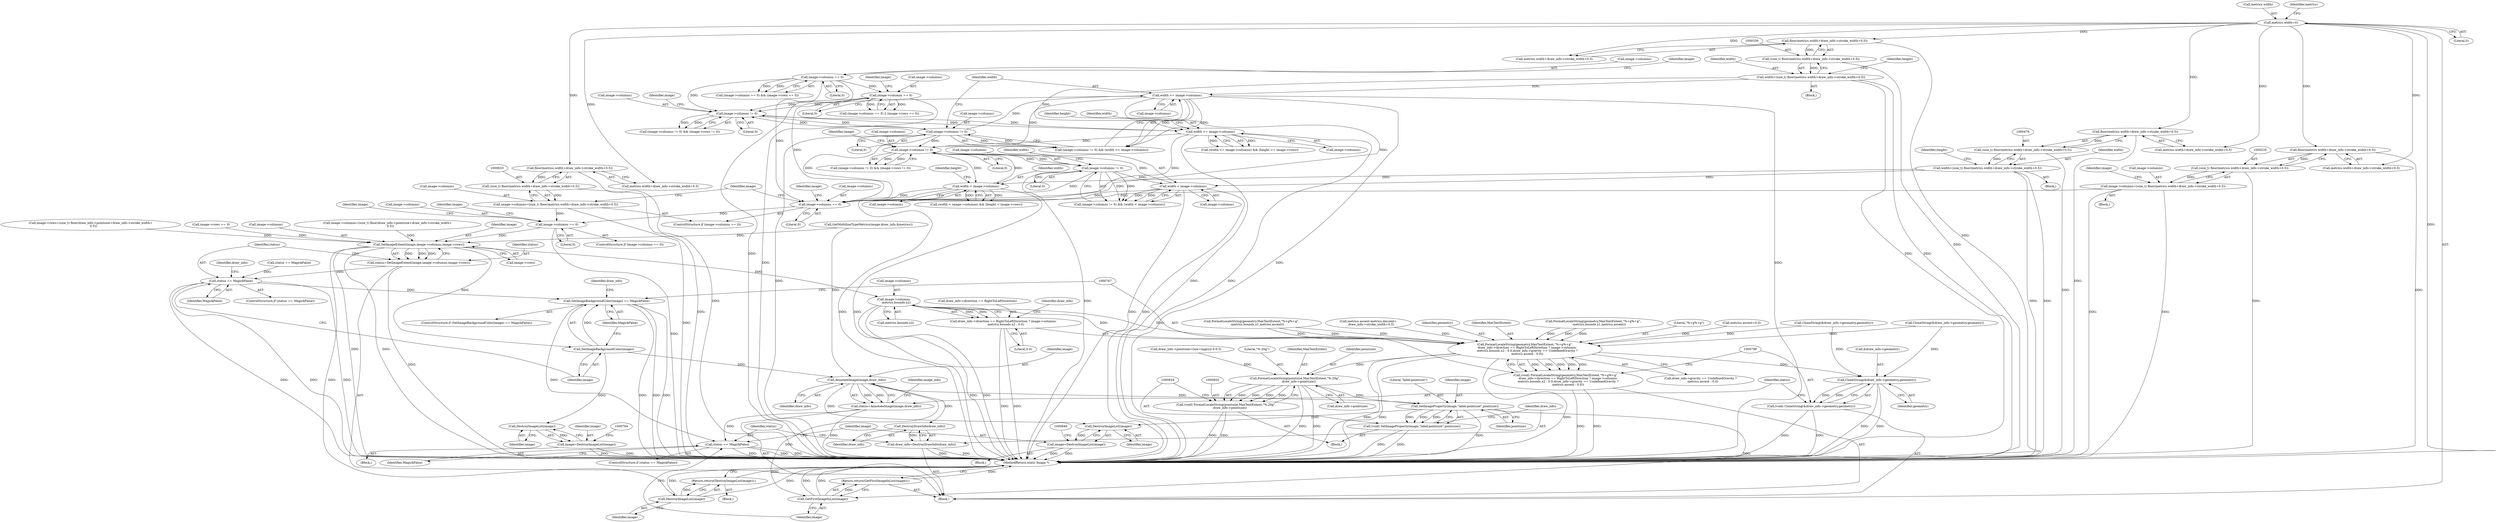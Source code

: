 digraph "0_ImageMagick_aeff00de228bc5a158c2a975ab47845d8a1db456_0@pointer" {
"1000645" [label="(Call,image->columns == 0)"];
"1000628" [label="(Call,image->columns=(size_t) floor(metrics.width+draw_info->stroke_width+0.5))"];
"1000632" [label="(Call,(size_t) floor(metrics.width+draw_info->stroke_width+0.5))"];
"1000634" [label="(Call,floor(metrics.width+draw_info->stroke_width+0.5))"];
"1000200" [label="(Call,metrics.width=0)"];
"1000623" [label="(Call,image->columns == 0)"];
"1000396" [label="(Call,width >= image->columns)"];
"1000333" [label="(Call,width=(size_t) floor(metrics.width+draw_info->stroke_width+0.5))"];
"1000335" [label="(Call,(size_t) floor(metrics.width+draw_info->stroke_width+0.5))"];
"1000337" [label="(Call,floor(metrics.width+draw_info->stroke_width+0.5))"];
"1000391" [label="(Call,image->columns != 0)"];
"1000363" [label="(Call,image->columns != 0)"];
"1000376" [label="(Call,width >= image->columns)"];
"1000219" [label="(Call,image->columns == 0)"];
"1000271" [label="(Call,image->columns == 0)"];
"1000545" [label="(Call,image->columns != 0)"];
"1000503" [label="(Call,image->columns != 0)"];
"1000516" [label="(Call,width < image->columns)"];
"1000473" [label="(Call,width=(size_t) floor(metrics.width+draw_info->stroke_width+0.5))"];
"1000475" [label="(Call,(size_t) floor(metrics.width+draw_info->stroke_width+0.5))"];
"1000477" [label="(Call,floor(metrics.width+draw_info->stroke_width+0.5))"];
"1000550" [label="(Call,width < image->columns)"];
"1000230" [label="(Call,image->columns=(size_t) floor(metrics.width+draw_info->stroke_width+0.5))"];
"1000234" [label="(Call,(size_t) floor(metrics.width+draw_info->stroke_width+0.5))"];
"1000236" [label="(Call,floor(metrics.width+draw_info->stroke_width+0.5))"];
"1000716" [label="(Call,SetImageExtent(image,image->columns,image->rows))"];
"1000714" [label="(Call,status=SetImageExtent(image,image->columns,image->rows))"];
"1000725" [label="(Call,status == MagickFalse)"];
"1000743" [label="(Call,SetImageBackgroundColor(image) == MagickFalse)"];
"1000839" [label="(Call,status == MagickFalse)"];
"1000740" [label="(Call,DestroyImageList(image))"];
"1000739" [label="(Return,return(DestroyImageList(image));)"];
"1000744" [label="(Call,SetImageBackgroundColor(image))"];
"1000760" [label="(Call,DestroyImageList(image))"];
"1000758" [label="(Call,image=DestroyImageList(image))"];
"1000808" [label="(Call,AnnotateImage(image,draw_info))"];
"1000806" [label="(Call,status=AnnotateImage(image,draw_info))"];
"1000830" [label="(Call,SetImageProperty(image,\"label:pointsize\",pointsize))"];
"1000828" [label="(Call,(void) SetImageProperty(image,\"label:pointsize\",pointsize))"];
"1000845" [label="(Call,DestroyImageList(image))"];
"1000843" [label="(Call,image=DestroyImageList(image))"];
"1000852" [label="(Call,GetFirstImageInList(image))"];
"1000851" [label="(Return,return(GetFirstImageInList(image));)"];
"1000836" [label="(Call,DestroyDrawInfo(draw_info))"];
"1000834" [label="(Call,draw_info=DestroyDrawInfo(draw_info))"];
"1000778" [label="(Call,image->columns-\n     metrics.bounds.x2)"];
"1000768" [label="(Call,FormatLocaleString(geometry,MaxTextExtent,\"%+g%+g\",\n     draw_info->direction == RightToLeftDirection ? image->columns-\n     metrics.bounds.x2 : 0.0,draw_info->gravity == UndefinedGravity ?\n     metrics.ascent : 0.0))"];
"1000766" [label="(Call,(void) FormatLocaleString(geometry,MaxTextExtent,\"%+g%+g\",\n     draw_info->direction == RightToLeftDirection ? image->columns-\n     metrics.bounds.x2 : 0.0,draw_info->gravity == UndefinedGravity ?\n     metrics.ascent : 0.0))"];
"1000800" [label="(Call,CloneString(&draw_info->geometry,geometry))"];
"1000798" [label="(Call,(void) CloneString(&draw_info->geometry,geometry))"];
"1000821" [label="(Call,FormatLocaleString(pointsize,MaxTextExtent,\"%.20g\",\n        draw_info->pointsize))"];
"1000819" [label="(Call,(void) FormatLocaleString(pointsize,MaxTextExtent,\"%.20g\",\n        draw_info->pointsize))"];
"1000772" [label="(Call,draw_info->direction == RightToLeftDirection ? image->columns-\n     metrics.bounds.x2 : 0.0)"];
"1000204" [label="(Literal,0)"];
"1000629" [label="(Call,image->columns)"];
"1000226" [label="(Identifier,image)"];
"1000275" [label="(Literal,0)"];
"1000645" [label="(Call,image->columns == 0)"];
"1000544" [label="(Call,(image->columns != 0) && (width < image->columns))"];
"1000507" [label="(Literal,0)"];
"1000744" [label="(Call,SetImageBackgroundColor(image))"];
"1000727" [label="(Identifier,MagickFalse)"];
"1000745" [label="(Identifier,image)"];
"1000367" [label="(Literal,0)"];
"1000600" [label="(Call,status == MagickFalse)"];
"1000810" [label="(Identifier,draw_info)"];
"1000623" [label="(Call,image->columns == 0)"];
"1000768" [label="(Call,FormatLocaleString(geometry,MaxTextExtent,\"%+g%+g\",\n     draw_info->direction == RightToLeftDirection ? image->columns-\n     metrics.bounds.x2 : 0.0,draw_info->gravity == UndefinedGravity ?\n     metrics.ascent : 0.0))"];
"1000693" [label="(Call,image->rows == 0)"];
"1000760" [label="(Call,DestroyImageList(image))"];
"1000806" [label="(Call,status=AnnotateImage(image,draw_info))"];
"1000552" [label="(Call,image->columns)"];
"1000503" [label="(Call,image->columns != 0)"];
"1000335" [label="(Call,(size_t) floor(metrics.width+draw_info->stroke_width+0.5))"];
"1000630" [label="(Identifier,image)"];
"1000272" [label="(Call,image->columns)"];
"1000841" [label="(Identifier,MagickFalse)"];
"1000854" [label="(MethodReturn,static Image *)"];
"1000510" [label="(Identifier,image)"];
"1000364" [label="(Call,image->columns)"];
"1000805" [label="(Identifier,geometry)"];
"1000739" [label="(Return,return(DestroyImageList(image));)"];
"1000201" [label="(Call,metrics.width)"];
"1000375" [label="(Call,(width >= image->columns) && (height >= image->rows))"];
"1000782" [label="(Call,metrics.bounds.x2)"];
"1000473" [label="(Call,width=(size_t) floor(metrics.width+draw_info->stroke_width+0.5))"];
"1000747" [label="(Block,)"];
"1000624" [label="(Call,image->columns)"];
"1000362" [label="(Call,(image->columns != 0) && (image->rows != 0))"];
"1000836" [label="(Call,DestroyDrawInfo(draw_info))"];
"1000824" [label="(Literal,\"%.20g\")"];
"1000743" [label="(Call,SetImageBackgroundColor(image) == MagickFalse)"];
"1000628" [label="(Call,image->columns=(size_t) floor(metrics.width+draw_info->stroke_width+0.5))"];
"1000270" [label="(Call,(image->columns == 0) || (image->rows == 0))"];
"1000594" [label="(Call,GetMultilineTypeMetrics(image,draw_info,&metrics))"];
"1000819" [label="(Call,(void) FormatLocaleString(pointsize,MaxTextExtent,\"%.20g\",\n        draw_info->pointsize))"];
"1000460" [label="(Call,CloneString(&draw_info->geometry,geometry))"];
"1000834" [label="(Call,draw_info=DestroyDrawInfo(draw_info))"];
"1000299" [label="(Call,FormatLocaleString(geometry,MaxTextExtent,\"%+g%+g\",\n            -metrics.bounds.x1,metrics.ascent))"];
"1000679" [label="(Call,metrics.ascent-metrics.descent+\n      draw_info->stroke_width+0.5)"];
"1000649" [label="(Literal,0)"];
"1000669" [label="(Identifier,image)"];
"1000740" [label="(Call,DestroyImageList(image))"];
"1000769" [label="(Identifier,geometry)"];
"1000770" [label="(Identifier,MaxTextExtent)"];
"1000517" [label="(Identifier,width)"];
"1000832" [label="(Literal,\"label:pointsize\")"];
"1000788" [label="(Call,draw_info->gravity == UndefinedGravity ?\n     metrics.ascent : 0.0)"];
"1000632" [label="(Call,(size_t) floor(metrics.width+draw_info->stroke_width+0.5))"];
"1000333" [label="(Call,width=(size_t) floor(metrics.width+draw_info->stroke_width+0.5))"];
"1000726" [label="(Identifier,status)"];
"1000230" [label="(Call,image->columns=(size_t) floor(metrics.width+draw_info->stroke_width+0.5))"];
"1000439" [label="(Call,FormatLocaleString(geometry,MaxTextExtent,\"%+g%+g\",\n            -metrics.bounds.x1,metrics.ascent))"];
"1000550" [label="(Call,width < image->columns)"];
"1000392" [label="(Call,image->columns)"];
"1000229" [label="(Block,)"];
"1000715" [label="(Identifier,status)"];
"1000376" [label="(Call,width >= image->columns)"];
"1000382" [label="(Identifier,height)"];
"1000821" [label="(Call,FormatLocaleString(pointsize,MaxTextExtent,\"%.20g\",\n        draw_info->pointsize))"];
"1000721" [label="(Call,image->rows)"];
"1000741" [label="(Identifier,image)"];
"1000831" [label="(Identifier,image)"];
"1000843" [label="(Call,image=DestroyImageList(image))"];
"1000742" [label="(ControlStructure,if (SetImageBackgroundColor(image) == MagickFalse))"];
"1000846" [label="(Identifier,image)"];
"1000635" [label="(Call,metrics.width+draw_info->stroke_width+0.5)"];
"1000396" [label="(Call,width >= image->columns)"];
"1000334" [label="(Identifier,width)"];
"1000549" [label="(Literal,0)"];
"1000427" [label="(Block,)"];
"1000474" [label="(Identifier,width)"];
"1000634" [label="(Call,floor(metrics.width+draw_info->stroke_width+0.5))"];
"1000779" [label="(Call,image->columns)"];
"1000835" [label="(Identifier,draw_info)"];
"1000761" [label="(Identifier,image)"];
"1000718" [label="(Call,image->columns)"];
"1000758" [label="(Call,image=DestroyImageList(image))"];
"1000488" [label="(Identifier,height)"];
"1000823" [label="(Identifier,MaxTextExtent)"];
"1000200" [label="(Call,metrics.width=0)"];
"1000627" [label="(Literal,0)"];
"1000730" [label="(Identifier,draw_info)"];
"1000809" [label="(Identifier,image)"];
"1000728" [label="(Block,)"];
"1000337" [label="(Call,floor(metrics.width+draw_info->stroke_width+0.5))"];
"1000746" [label="(Identifier,MagickFalse)"];
"1000644" [label="(ControlStructure,if (image->columns == 0))"];
"1000647" [label="(Identifier,image)"];
"1000377" [label="(Identifier,width)"];
"1000234" [label="(Call,(size_t) floor(metrics.width+draw_info->stroke_width+0.5))"];
"1000844" [label="(Identifier,image)"];
"1000814" [label="(Identifier,image_info)"];
"1000771" [label="(Literal,\"%+g%+g\")"];
"1000475" [label="(Call,(size_t) floor(metrics.width+draw_info->stroke_width+0.5))"];
"1000773" [label="(Call,draw_info->direction == RightToLeftDirection)"];
"1000248" [label="(Identifier,image)"];
"1000830" [label="(Call,SetImageProperty(image,\"label:pointsize\",pointsize))"];
"1000363" [label="(Call,image->columns != 0)"];
"1000837" [label="(Identifier,draw_info)"];
"1000478" [label="(Call,metrics.width+draw_info->stroke_width+0.5)"];
"1000808" [label="(Call,AnnotateImage(image,draw_info))"];
"1000546" [label="(Call,image->columns)"];
"1000650" [label="(Call,image->columns=(size_t) floor(draw_info->pointsize+draw_info->stroke_width+\n      0.5))"];
"1000791" [label="(Identifier,draw_info)"];
"1000516" [label="(Call,width < image->columns)"];
"1000522" [label="(Identifier,height)"];
"1000817" [label="(Block,)"];
"1000518" [label="(Call,image->columns)"];
"1000502" [label="(Call,(image->columns != 0) && (image->rows != 0))"];
"1000271" [label="(Call,image->columns == 0)"];
"1000822" [label="(Identifier,pointsize)"];
"1000223" [label="(Literal,0)"];
"1000545" [label="(Call,image->columns != 0)"];
"1000853" [label="(Identifier,image)"];
"1000725" [label="(Call,status == MagickFalse)"];
"1000833" [label="(Identifier,pointsize)"];
"1000842" [label="(Block,)"];
"1000798" [label="(Call,(void) CloneString(&draw_info->geometry,geometry))"];
"1000207" [label="(Identifier,metrics)"];
"1000759" [label="(Identifier,image)"];
"1000391" [label="(Call,image->columns != 0)"];
"1000766" [label="(Call,(void) FormatLocaleString(geometry,MaxTextExtent,\"%+g%+g\",\n     draw_info->direction == RightToLeftDirection ? image->columns-\n     metrics.bounds.x2 : 0.0,draw_info->gravity == UndefinedGravity ?\n     metrics.ascent : 0.0))"];
"1000320" [label="(Call,CloneString(&draw_info->geometry,geometry))"];
"1000338" [label="(Call,metrics.width+draw_info->stroke_width+0.5)"];
"1000646" [label="(Call,image->columns)"];
"1000378" [label="(Call,image->columns)"];
"1000477" [label="(Call,floor(metrics.width+draw_info->stroke_width+0.5))"];
"1000348" [label="(Identifier,height)"];
"1000801" [label="(Call,&draw_info->geometry)"];
"1000800" [label="(Call,CloneString(&draw_info->geometry,geometry))"];
"1000220" [label="(Call,image->columns)"];
"1000218" [label="(Call,(image->columns == 0) && (image->rows == 0))"];
"1000724" [label="(ControlStructure,if (status == MagickFalse))"];
"1000581" [label="(Call,draw_info->pointsize=(low+high)/2.0-0.5)"];
"1000390" [label="(Call,(image->columns != 0) && (width >= image->columns))"];
"1000296" [label="(Block,)"];
"1000714" [label="(Call,status=SetImageExtent(image,image->columns,image->rows))"];
"1000840" [label="(Identifier,status)"];
"1000807" [label="(Identifier,status)"];
"1000825" [label="(Call,draw_info->pointsize)"];
"1000851" [label="(Return,return(GetFirstImageInList(image));)"];
"1000622" [label="(ControlStructure,if (image->columns == 0))"];
"1000219" [label="(Call,image->columns == 0)"];
"1000839" [label="(Call,status == MagickFalse)"];
"1000852" [label="(Call,GetFirstImageInList(image))"];
"1000395" [label="(Literal,0)"];
"1000397" [label="(Identifier,width)"];
"1000205" [label="(Call,metrics.ascent=0.0)"];
"1000236" [label="(Call,floor(metrics.width+draw_info->stroke_width+0.5))"];
"1000515" [label="(Call,(width < image->columns) && (height < image->rows))"];
"1000370" [label="(Identifier,image)"];
"1000845" [label="(Call,DestroyImageList(image))"];
"1000787" [label="(Literal,0.0)"];
"1000716" [label="(Call,SetImageExtent(image,image->columns,image->rows))"];
"1000106" [label="(Block,)"];
"1000717" [label="(Identifier,image)"];
"1000749" [label="(Identifier,draw_info)"];
"1000231" [label="(Call,image->columns)"];
"1000772" [label="(Call,draw_info->direction == RightToLeftDirection ? image->columns-\n     metrics.bounds.x2 : 0.0)"];
"1000237" [label="(Call,metrics.width+draw_info->stroke_width+0.5)"];
"1000551" [label="(Identifier,width)"];
"1000698" [label="(Call,image->rows=(size_t) floor(draw_info->pointsize+draw_info->stroke_width+\n      0.5))"];
"1000504" [label="(Call,image->columns)"];
"1000398" [label="(Call,image->columns)"];
"1000828" [label="(Call,(void) SetImageProperty(image,\"label:pointsize\",pointsize))"];
"1000838" [label="(ControlStructure,if (status == MagickFalse))"];
"1000278" [label="(Identifier,image)"];
"1000652" [label="(Identifier,image)"];
"1000778" [label="(Call,image->columns-\n     metrics.bounds.x2)"];
"1000645" -> "1000644"  [label="AST: "];
"1000645" -> "1000649"  [label="CFG: "];
"1000646" -> "1000645"  [label="AST: "];
"1000649" -> "1000645"  [label="AST: "];
"1000652" -> "1000645"  [label="CFG: "];
"1000669" -> "1000645"  [label="CFG: "];
"1000645" -> "1000854"  [label="DDG: "];
"1000628" -> "1000645"  [label="DDG: "];
"1000623" -> "1000645"  [label="DDG: "];
"1000645" -> "1000716"  [label="DDG: "];
"1000628" -> "1000622"  [label="AST: "];
"1000628" -> "1000632"  [label="CFG: "];
"1000629" -> "1000628"  [label="AST: "];
"1000632" -> "1000628"  [label="AST: "];
"1000647" -> "1000628"  [label="CFG: "];
"1000628" -> "1000854"  [label="DDG: "];
"1000632" -> "1000628"  [label="DDG: "];
"1000632" -> "1000634"  [label="CFG: "];
"1000633" -> "1000632"  [label="AST: "];
"1000634" -> "1000632"  [label="AST: "];
"1000632" -> "1000854"  [label="DDG: "];
"1000634" -> "1000632"  [label="DDG: "];
"1000634" -> "1000635"  [label="CFG: "];
"1000635" -> "1000634"  [label="AST: "];
"1000634" -> "1000854"  [label="DDG: "];
"1000200" -> "1000634"  [label="DDG: "];
"1000200" -> "1000106"  [label="AST: "];
"1000200" -> "1000204"  [label="CFG: "];
"1000201" -> "1000200"  [label="AST: "];
"1000204" -> "1000200"  [label="AST: "];
"1000207" -> "1000200"  [label="CFG: "];
"1000200" -> "1000854"  [label="DDG: "];
"1000200" -> "1000236"  [label="DDG: "];
"1000200" -> "1000237"  [label="DDG: "];
"1000200" -> "1000337"  [label="DDG: "];
"1000200" -> "1000338"  [label="DDG: "];
"1000200" -> "1000477"  [label="DDG: "];
"1000200" -> "1000478"  [label="DDG: "];
"1000200" -> "1000635"  [label="DDG: "];
"1000623" -> "1000622"  [label="AST: "];
"1000623" -> "1000627"  [label="CFG: "];
"1000624" -> "1000623"  [label="AST: "];
"1000627" -> "1000623"  [label="AST: "];
"1000630" -> "1000623"  [label="CFG: "];
"1000647" -> "1000623"  [label="CFG: "];
"1000396" -> "1000623"  [label="DDG: "];
"1000391" -> "1000623"  [label="DDG: "];
"1000545" -> "1000623"  [label="DDG: "];
"1000516" -> "1000623"  [label="DDG: "];
"1000230" -> "1000623"  [label="DDG: "];
"1000376" -> "1000623"  [label="DDG: "];
"1000219" -> "1000623"  [label="DDG: "];
"1000271" -> "1000623"  [label="DDG: "];
"1000550" -> "1000623"  [label="DDG: "];
"1000396" -> "1000390"  [label="AST: "];
"1000396" -> "1000398"  [label="CFG: "];
"1000397" -> "1000396"  [label="AST: "];
"1000398" -> "1000396"  [label="AST: "];
"1000390" -> "1000396"  [label="CFG: "];
"1000396" -> "1000854"  [label="DDG: "];
"1000396" -> "1000854"  [label="DDG: "];
"1000396" -> "1000363"  [label="DDG: "];
"1000396" -> "1000390"  [label="DDG: "];
"1000396" -> "1000390"  [label="DDG: "];
"1000333" -> "1000396"  [label="DDG: "];
"1000391" -> "1000396"  [label="DDG: "];
"1000396" -> "1000503"  [label="DDG: "];
"1000333" -> "1000296"  [label="AST: "];
"1000333" -> "1000335"  [label="CFG: "];
"1000334" -> "1000333"  [label="AST: "];
"1000335" -> "1000333"  [label="AST: "];
"1000348" -> "1000333"  [label="CFG: "];
"1000333" -> "1000854"  [label="DDG: "];
"1000333" -> "1000854"  [label="DDG: "];
"1000335" -> "1000333"  [label="DDG: "];
"1000333" -> "1000376"  [label="DDG: "];
"1000335" -> "1000337"  [label="CFG: "];
"1000336" -> "1000335"  [label="AST: "];
"1000337" -> "1000335"  [label="AST: "];
"1000335" -> "1000854"  [label="DDG: "];
"1000337" -> "1000335"  [label="DDG: "];
"1000337" -> "1000338"  [label="CFG: "];
"1000338" -> "1000337"  [label="AST: "];
"1000337" -> "1000854"  [label="DDG: "];
"1000391" -> "1000390"  [label="AST: "];
"1000391" -> "1000395"  [label="CFG: "];
"1000392" -> "1000391"  [label="AST: "];
"1000395" -> "1000391"  [label="AST: "];
"1000397" -> "1000391"  [label="CFG: "];
"1000390" -> "1000391"  [label="CFG: "];
"1000391" -> "1000854"  [label="DDG: "];
"1000391" -> "1000363"  [label="DDG: "];
"1000391" -> "1000390"  [label="DDG: "];
"1000391" -> "1000390"  [label="DDG: "];
"1000363" -> "1000391"  [label="DDG: "];
"1000391" -> "1000503"  [label="DDG: "];
"1000363" -> "1000362"  [label="AST: "];
"1000363" -> "1000367"  [label="CFG: "];
"1000364" -> "1000363"  [label="AST: "];
"1000367" -> "1000363"  [label="AST: "];
"1000370" -> "1000363"  [label="CFG: "];
"1000362" -> "1000363"  [label="CFG: "];
"1000363" -> "1000362"  [label="DDG: "];
"1000363" -> "1000362"  [label="DDG: "];
"1000376" -> "1000363"  [label="DDG: "];
"1000219" -> "1000363"  [label="DDG: "];
"1000271" -> "1000363"  [label="DDG: "];
"1000363" -> "1000376"  [label="DDG: "];
"1000376" -> "1000375"  [label="AST: "];
"1000376" -> "1000378"  [label="CFG: "];
"1000377" -> "1000376"  [label="AST: "];
"1000378" -> "1000376"  [label="AST: "];
"1000382" -> "1000376"  [label="CFG: "];
"1000375" -> "1000376"  [label="CFG: "];
"1000376" -> "1000854"  [label="DDG: "];
"1000376" -> "1000854"  [label="DDG: "];
"1000376" -> "1000375"  [label="DDG: "];
"1000376" -> "1000375"  [label="DDG: "];
"1000376" -> "1000503"  [label="DDG: "];
"1000219" -> "1000218"  [label="AST: "];
"1000219" -> "1000223"  [label="CFG: "];
"1000220" -> "1000219"  [label="AST: "];
"1000223" -> "1000219"  [label="AST: "];
"1000226" -> "1000219"  [label="CFG: "];
"1000218" -> "1000219"  [label="CFG: "];
"1000219" -> "1000854"  [label="DDG: "];
"1000219" -> "1000218"  [label="DDG: "];
"1000219" -> "1000218"  [label="DDG: "];
"1000219" -> "1000271"  [label="DDG: "];
"1000271" -> "1000270"  [label="AST: "];
"1000271" -> "1000275"  [label="CFG: "];
"1000272" -> "1000271"  [label="AST: "];
"1000275" -> "1000271"  [label="AST: "];
"1000278" -> "1000271"  [label="CFG: "];
"1000270" -> "1000271"  [label="CFG: "];
"1000271" -> "1000854"  [label="DDG: "];
"1000271" -> "1000270"  [label="DDG: "];
"1000271" -> "1000270"  [label="DDG: "];
"1000545" -> "1000544"  [label="AST: "];
"1000545" -> "1000549"  [label="CFG: "];
"1000546" -> "1000545"  [label="AST: "];
"1000549" -> "1000545"  [label="AST: "];
"1000551" -> "1000545"  [label="CFG: "];
"1000544" -> "1000545"  [label="CFG: "];
"1000545" -> "1000854"  [label="DDG: "];
"1000545" -> "1000503"  [label="DDG: "];
"1000545" -> "1000544"  [label="DDG: "];
"1000545" -> "1000544"  [label="DDG: "];
"1000503" -> "1000545"  [label="DDG: "];
"1000545" -> "1000550"  [label="DDG: "];
"1000503" -> "1000502"  [label="AST: "];
"1000503" -> "1000507"  [label="CFG: "];
"1000504" -> "1000503"  [label="AST: "];
"1000507" -> "1000503"  [label="AST: "];
"1000510" -> "1000503"  [label="CFG: "];
"1000502" -> "1000503"  [label="CFG: "];
"1000503" -> "1000502"  [label="DDG: "];
"1000503" -> "1000502"  [label="DDG: "];
"1000516" -> "1000503"  [label="DDG: "];
"1000550" -> "1000503"  [label="DDG: "];
"1000503" -> "1000516"  [label="DDG: "];
"1000516" -> "1000515"  [label="AST: "];
"1000516" -> "1000518"  [label="CFG: "];
"1000517" -> "1000516"  [label="AST: "];
"1000518" -> "1000516"  [label="AST: "];
"1000522" -> "1000516"  [label="CFG: "];
"1000515" -> "1000516"  [label="CFG: "];
"1000516" -> "1000854"  [label="DDG: "];
"1000516" -> "1000854"  [label="DDG: "];
"1000516" -> "1000515"  [label="DDG: "];
"1000516" -> "1000515"  [label="DDG: "];
"1000473" -> "1000516"  [label="DDG: "];
"1000473" -> "1000427"  [label="AST: "];
"1000473" -> "1000475"  [label="CFG: "];
"1000474" -> "1000473"  [label="AST: "];
"1000475" -> "1000473"  [label="AST: "];
"1000488" -> "1000473"  [label="CFG: "];
"1000473" -> "1000854"  [label="DDG: "];
"1000473" -> "1000854"  [label="DDG: "];
"1000475" -> "1000473"  [label="DDG: "];
"1000473" -> "1000550"  [label="DDG: "];
"1000475" -> "1000477"  [label="CFG: "];
"1000476" -> "1000475"  [label="AST: "];
"1000477" -> "1000475"  [label="AST: "];
"1000475" -> "1000854"  [label="DDG: "];
"1000477" -> "1000475"  [label="DDG: "];
"1000477" -> "1000478"  [label="CFG: "];
"1000478" -> "1000477"  [label="AST: "];
"1000477" -> "1000854"  [label="DDG: "];
"1000550" -> "1000544"  [label="AST: "];
"1000550" -> "1000552"  [label="CFG: "];
"1000551" -> "1000550"  [label="AST: "];
"1000552" -> "1000550"  [label="AST: "];
"1000544" -> "1000550"  [label="CFG: "];
"1000550" -> "1000854"  [label="DDG: "];
"1000550" -> "1000854"  [label="DDG: "];
"1000550" -> "1000544"  [label="DDG: "];
"1000550" -> "1000544"  [label="DDG: "];
"1000230" -> "1000229"  [label="AST: "];
"1000230" -> "1000234"  [label="CFG: "];
"1000231" -> "1000230"  [label="AST: "];
"1000234" -> "1000230"  [label="AST: "];
"1000248" -> "1000230"  [label="CFG: "];
"1000230" -> "1000854"  [label="DDG: "];
"1000230" -> "1000854"  [label="DDG: "];
"1000234" -> "1000230"  [label="DDG: "];
"1000234" -> "1000236"  [label="CFG: "];
"1000235" -> "1000234"  [label="AST: "];
"1000236" -> "1000234"  [label="AST: "];
"1000234" -> "1000854"  [label="DDG: "];
"1000236" -> "1000234"  [label="DDG: "];
"1000236" -> "1000237"  [label="CFG: "];
"1000237" -> "1000236"  [label="AST: "];
"1000236" -> "1000854"  [label="DDG: "];
"1000716" -> "1000714"  [label="AST: "];
"1000716" -> "1000721"  [label="CFG: "];
"1000717" -> "1000716"  [label="AST: "];
"1000718" -> "1000716"  [label="AST: "];
"1000721" -> "1000716"  [label="AST: "];
"1000714" -> "1000716"  [label="CFG: "];
"1000716" -> "1000854"  [label="DDG: "];
"1000716" -> "1000854"  [label="DDG: "];
"1000716" -> "1000714"  [label="DDG: "];
"1000716" -> "1000714"  [label="DDG: "];
"1000716" -> "1000714"  [label="DDG: "];
"1000594" -> "1000716"  [label="DDG: "];
"1000650" -> "1000716"  [label="DDG: "];
"1000698" -> "1000716"  [label="DDG: "];
"1000693" -> "1000716"  [label="DDG: "];
"1000716" -> "1000740"  [label="DDG: "];
"1000716" -> "1000744"  [label="DDG: "];
"1000716" -> "1000778"  [label="DDG: "];
"1000714" -> "1000106"  [label="AST: "];
"1000715" -> "1000714"  [label="AST: "];
"1000726" -> "1000714"  [label="CFG: "];
"1000714" -> "1000854"  [label="DDG: "];
"1000714" -> "1000725"  [label="DDG: "];
"1000725" -> "1000724"  [label="AST: "];
"1000725" -> "1000727"  [label="CFG: "];
"1000726" -> "1000725"  [label="AST: "];
"1000727" -> "1000725"  [label="AST: "];
"1000730" -> "1000725"  [label="CFG: "];
"1000745" -> "1000725"  [label="CFG: "];
"1000725" -> "1000854"  [label="DDG: "];
"1000725" -> "1000854"  [label="DDG: "];
"1000725" -> "1000854"  [label="DDG: "];
"1000600" -> "1000725"  [label="DDG: "];
"1000725" -> "1000743"  [label="DDG: "];
"1000743" -> "1000742"  [label="AST: "];
"1000743" -> "1000746"  [label="CFG: "];
"1000744" -> "1000743"  [label="AST: "];
"1000746" -> "1000743"  [label="AST: "];
"1000749" -> "1000743"  [label="CFG: "];
"1000767" -> "1000743"  [label="CFG: "];
"1000743" -> "1000854"  [label="DDG: "];
"1000743" -> "1000854"  [label="DDG: "];
"1000743" -> "1000854"  [label="DDG: "];
"1000744" -> "1000743"  [label="DDG: "];
"1000743" -> "1000839"  [label="DDG: "];
"1000839" -> "1000838"  [label="AST: "];
"1000839" -> "1000841"  [label="CFG: "];
"1000840" -> "1000839"  [label="AST: "];
"1000841" -> "1000839"  [label="AST: "];
"1000844" -> "1000839"  [label="CFG: "];
"1000853" -> "1000839"  [label="CFG: "];
"1000839" -> "1000854"  [label="DDG: "];
"1000839" -> "1000854"  [label="DDG: "];
"1000839" -> "1000854"  [label="DDG: "];
"1000806" -> "1000839"  [label="DDG: "];
"1000740" -> "1000739"  [label="AST: "];
"1000740" -> "1000741"  [label="CFG: "];
"1000741" -> "1000740"  [label="AST: "];
"1000739" -> "1000740"  [label="CFG: "];
"1000740" -> "1000854"  [label="DDG: "];
"1000740" -> "1000854"  [label="DDG: "];
"1000740" -> "1000739"  [label="DDG: "];
"1000739" -> "1000728"  [label="AST: "];
"1000854" -> "1000739"  [label="CFG: "];
"1000739" -> "1000854"  [label="DDG: "];
"1000744" -> "1000745"  [label="CFG: "];
"1000745" -> "1000744"  [label="AST: "];
"1000746" -> "1000744"  [label="CFG: "];
"1000744" -> "1000760"  [label="DDG: "];
"1000744" -> "1000808"  [label="DDG: "];
"1000760" -> "1000758"  [label="AST: "];
"1000760" -> "1000761"  [label="CFG: "];
"1000761" -> "1000760"  [label="AST: "];
"1000758" -> "1000760"  [label="CFG: "];
"1000760" -> "1000758"  [label="DDG: "];
"1000758" -> "1000747"  [label="AST: "];
"1000759" -> "1000758"  [label="AST: "];
"1000764" -> "1000758"  [label="CFG: "];
"1000758" -> "1000854"  [label="DDG: "];
"1000758" -> "1000854"  [label="DDG: "];
"1000808" -> "1000806"  [label="AST: "];
"1000808" -> "1000810"  [label="CFG: "];
"1000809" -> "1000808"  [label="AST: "];
"1000810" -> "1000808"  [label="AST: "];
"1000806" -> "1000808"  [label="CFG: "];
"1000808" -> "1000806"  [label="DDG: "];
"1000808" -> "1000806"  [label="DDG: "];
"1000594" -> "1000808"  [label="DDG: "];
"1000808" -> "1000830"  [label="DDG: "];
"1000808" -> "1000836"  [label="DDG: "];
"1000808" -> "1000845"  [label="DDG: "];
"1000808" -> "1000852"  [label="DDG: "];
"1000806" -> "1000106"  [label="AST: "];
"1000807" -> "1000806"  [label="AST: "];
"1000814" -> "1000806"  [label="CFG: "];
"1000806" -> "1000854"  [label="DDG: "];
"1000830" -> "1000828"  [label="AST: "];
"1000830" -> "1000833"  [label="CFG: "];
"1000831" -> "1000830"  [label="AST: "];
"1000832" -> "1000830"  [label="AST: "];
"1000833" -> "1000830"  [label="AST: "];
"1000828" -> "1000830"  [label="CFG: "];
"1000830" -> "1000854"  [label="DDG: "];
"1000830" -> "1000828"  [label="DDG: "];
"1000830" -> "1000828"  [label="DDG: "];
"1000830" -> "1000828"  [label="DDG: "];
"1000821" -> "1000830"  [label="DDG: "];
"1000830" -> "1000845"  [label="DDG: "];
"1000830" -> "1000852"  [label="DDG: "];
"1000828" -> "1000817"  [label="AST: "];
"1000829" -> "1000828"  [label="AST: "];
"1000835" -> "1000828"  [label="CFG: "];
"1000828" -> "1000854"  [label="DDG: "];
"1000828" -> "1000854"  [label="DDG: "];
"1000845" -> "1000843"  [label="AST: "];
"1000845" -> "1000846"  [label="CFG: "];
"1000846" -> "1000845"  [label="AST: "];
"1000843" -> "1000845"  [label="CFG: "];
"1000845" -> "1000843"  [label="DDG: "];
"1000843" -> "1000842"  [label="AST: "];
"1000844" -> "1000843"  [label="AST: "];
"1000849" -> "1000843"  [label="CFG: "];
"1000843" -> "1000854"  [label="DDG: "];
"1000843" -> "1000854"  [label="DDG: "];
"1000852" -> "1000851"  [label="AST: "];
"1000852" -> "1000853"  [label="CFG: "];
"1000853" -> "1000852"  [label="AST: "];
"1000851" -> "1000852"  [label="CFG: "];
"1000852" -> "1000854"  [label="DDG: "];
"1000852" -> "1000854"  [label="DDG: "];
"1000852" -> "1000851"  [label="DDG: "];
"1000851" -> "1000106"  [label="AST: "];
"1000854" -> "1000851"  [label="CFG: "];
"1000851" -> "1000854"  [label="DDG: "];
"1000836" -> "1000834"  [label="AST: "];
"1000836" -> "1000837"  [label="CFG: "];
"1000837" -> "1000836"  [label="AST: "];
"1000834" -> "1000836"  [label="CFG: "];
"1000836" -> "1000834"  [label="DDG: "];
"1000834" -> "1000106"  [label="AST: "];
"1000835" -> "1000834"  [label="AST: "];
"1000840" -> "1000834"  [label="CFG: "];
"1000834" -> "1000854"  [label="DDG: "];
"1000834" -> "1000854"  [label="DDG: "];
"1000778" -> "1000772"  [label="AST: "];
"1000778" -> "1000782"  [label="CFG: "];
"1000779" -> "1000778"  [label="AST: "];
"1000782" -> "1000778"  [label="AST: "];
"1000772" -> "1000778"  [label="CFG: "];
"1000778" -> "1000854"  [label="DDG: "];
"1000778" -> "1000854"  [label="DDG: "];
"1000778" -> "1000768"  [label="DDG: "];
"1000778" -> "1000768"  [label="DDG: "];
"1000778" -> "1000772"  [label="DDG: "];
"1000778" -> "1000772"  [label="DDG: "];
"1000768" -> "1000766"  [label="AST: "];
"1000768" -> "1000788"  [label="CFG: "];
"1000769" -> "1000768"  [label="AST: "];
"1000770" -> "1000768"  [label="AST: "];
"1000771" -> "1000768"  [label="AST: "];
"1000772" -> "1000768"  [label="AST: "];
"1000788" -> "1000768"  [label="AST: "];
"1000766" -> "1000768"  [label="CFG: "];
"1000768" -> "1000854"  [label="DDG: "];
"1000768" -> "1000854"  [label="DDG: "];
"1000768" -> "1000854"  [label="DDG: "];
"1000768" -> "1000766"  [label="DDG: "];
"1000768" -> "1000766"  [label="DDG: "];
"1000768" -> "1000766"  [label="DDG: "];
"1000768" -> "1000766"  [label="DDG: "];
"1000768" -> "1000766"  [label="DDG: "];
"1000460" -> "1000768"  [label="DDG: "];
"1000439" -> "1000768"  [label="DDG: "];
"1000439" -> "1000768"  [label="DDG: "];
"1000439" -> "1000768"  [label="DDG: "];
"1000299" -> "1000768"  [label="DDG: "];
"1000299" -> "1000768"  [label="DDG: "];
"1000299" -> "1000768"  [label="DDG: "];
"1000320" -> "1000768"  [label="DDG: "];
"1000679" -> "1000768"  [label="DDG: "];
"1000205" -> "1000768"  [label="DDG: "];
"1000768" -> "1000800"  [label="DDG: "];
"1000768" -> "1000821"  [label="DDG: "];
"1000766" -> "1000106"  [label="AST: "];
"1000767" -> "1000766"  [label="AST: "];
"1000799" -> "1000766"  [label="CFG: "];
"1000766" -> "1000854"  [label="DDG: "];
"1000766" -> "1000854"  [label="DDG: "];
"1000800" -> "1000798"  [label="AST: "];
"1000800" -> "1000805"  [label="CFG: "];
"1000801" -> "1000800"  [label="AST: "];
"1000805" -> "1000800"  [label="AST: "];
"1000798" -> "1000800"  [label="CFG: "];
"1000800" -> "1000854"  [label="DDG: "];
"1000800" -> "1000854"  [label="DDG: "];
"1000800" -> "1000798"  [label="DDG: "];
"1000800" -> "1000798"  [label="DDG: "];
"1000460" -> "1000800"  [label="DDG: "];
"1000320" -> "1000800"  [label="DDG: "];
"1000798" -> "1000106"  [label="AST: "];
"1000799" -> "1000798"  [label="AST: "];
"1000807" -> "1000798"  [label="CFG: "];
"1000798" -> "1000854"  [label="DDG: "];
"1000798" -> "1000854"  [label="DDG: "];
"1000821" -> "1000819"  [label="AST: "];
"1000821" -> "1000825"  [label="CFG: "];
"1000822" -> "1000821"  [label="AST: "];
"1000823" -> "1000821"  [label="AST: "];
"1000824" -> "1000821"  [label="AST: "];
"1000825" -> "1000821"  [label="AST: "];
"1000819" -> "1000821"  [label="CFG: "];
"1000821" -> "1000854"  [label="DDG: "];
"1000821" -> "1000854"  [label="DDG: "];
"1000821" -> "1000819"  [label="DDG: "];
"1000821" -> "1000819"  [label="DDG: "];
"1000821" -> "1000819"  [label="DDG: "];
"1000821" -> "1000819"  [label="DDG: "];
"1000581" -> "1000821"  [label="DDG: "];
"1000819" -> "1000817"  [label="AST: "];
"1000820" -> "1000819"  [label="AST: "];
"1000829" -> "1000819"  [label="CFG: "];
"1000819" -> "1000854"  [label="DDG: "];
"1000819" -> "1000854"  [label="DDG: "];
"1000772" -> "1000787"  [label="CFG: "];
"1000773" -> "1000772"  [label="AST: "];
"1000787" -> "1000772"  [label="AST: "];
"1000791" -> "1000772"  [label="CFG: "];
"1000772" -> "1000854"  [label="DDG: "];
"1000772" -> "1000854"  [label="DDG: "];
}
